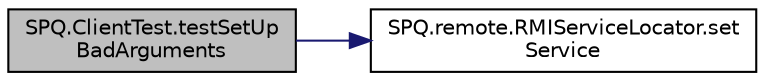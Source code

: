 digraph "SPQ.ClientTest.testSetUpBadArguments"
{
  edge [fontname="Helvetica",fontsize="10",labelfontname="Helvetica",labelfontsize="10"];
  node [fontname="Helvetica",fontsize="10",shape=record];
  rankdir="LR";
  Node57 [label="SPQ.ClientTest.testSetUp\lBadArguments",height=0.2,width=0.4,color="black", fillcolor="grey75", style="filled", fontcolor="black"];
  Node57 -> Node58 [color="midnightblue",fontsize="10",style="solid",fontname="Helvetica"];
  Node58 [label="SPQ.remote.RMIServiceLocator.set\lService",height=0.2,width=0.4,color="black", fillcolor="white", style="filled",URL="$class_s_p_q_1_1remote_1_1_r_m_i_service_locator.html#ae4d529073f4b435fa3d0fedcaad0fc70"];
}
